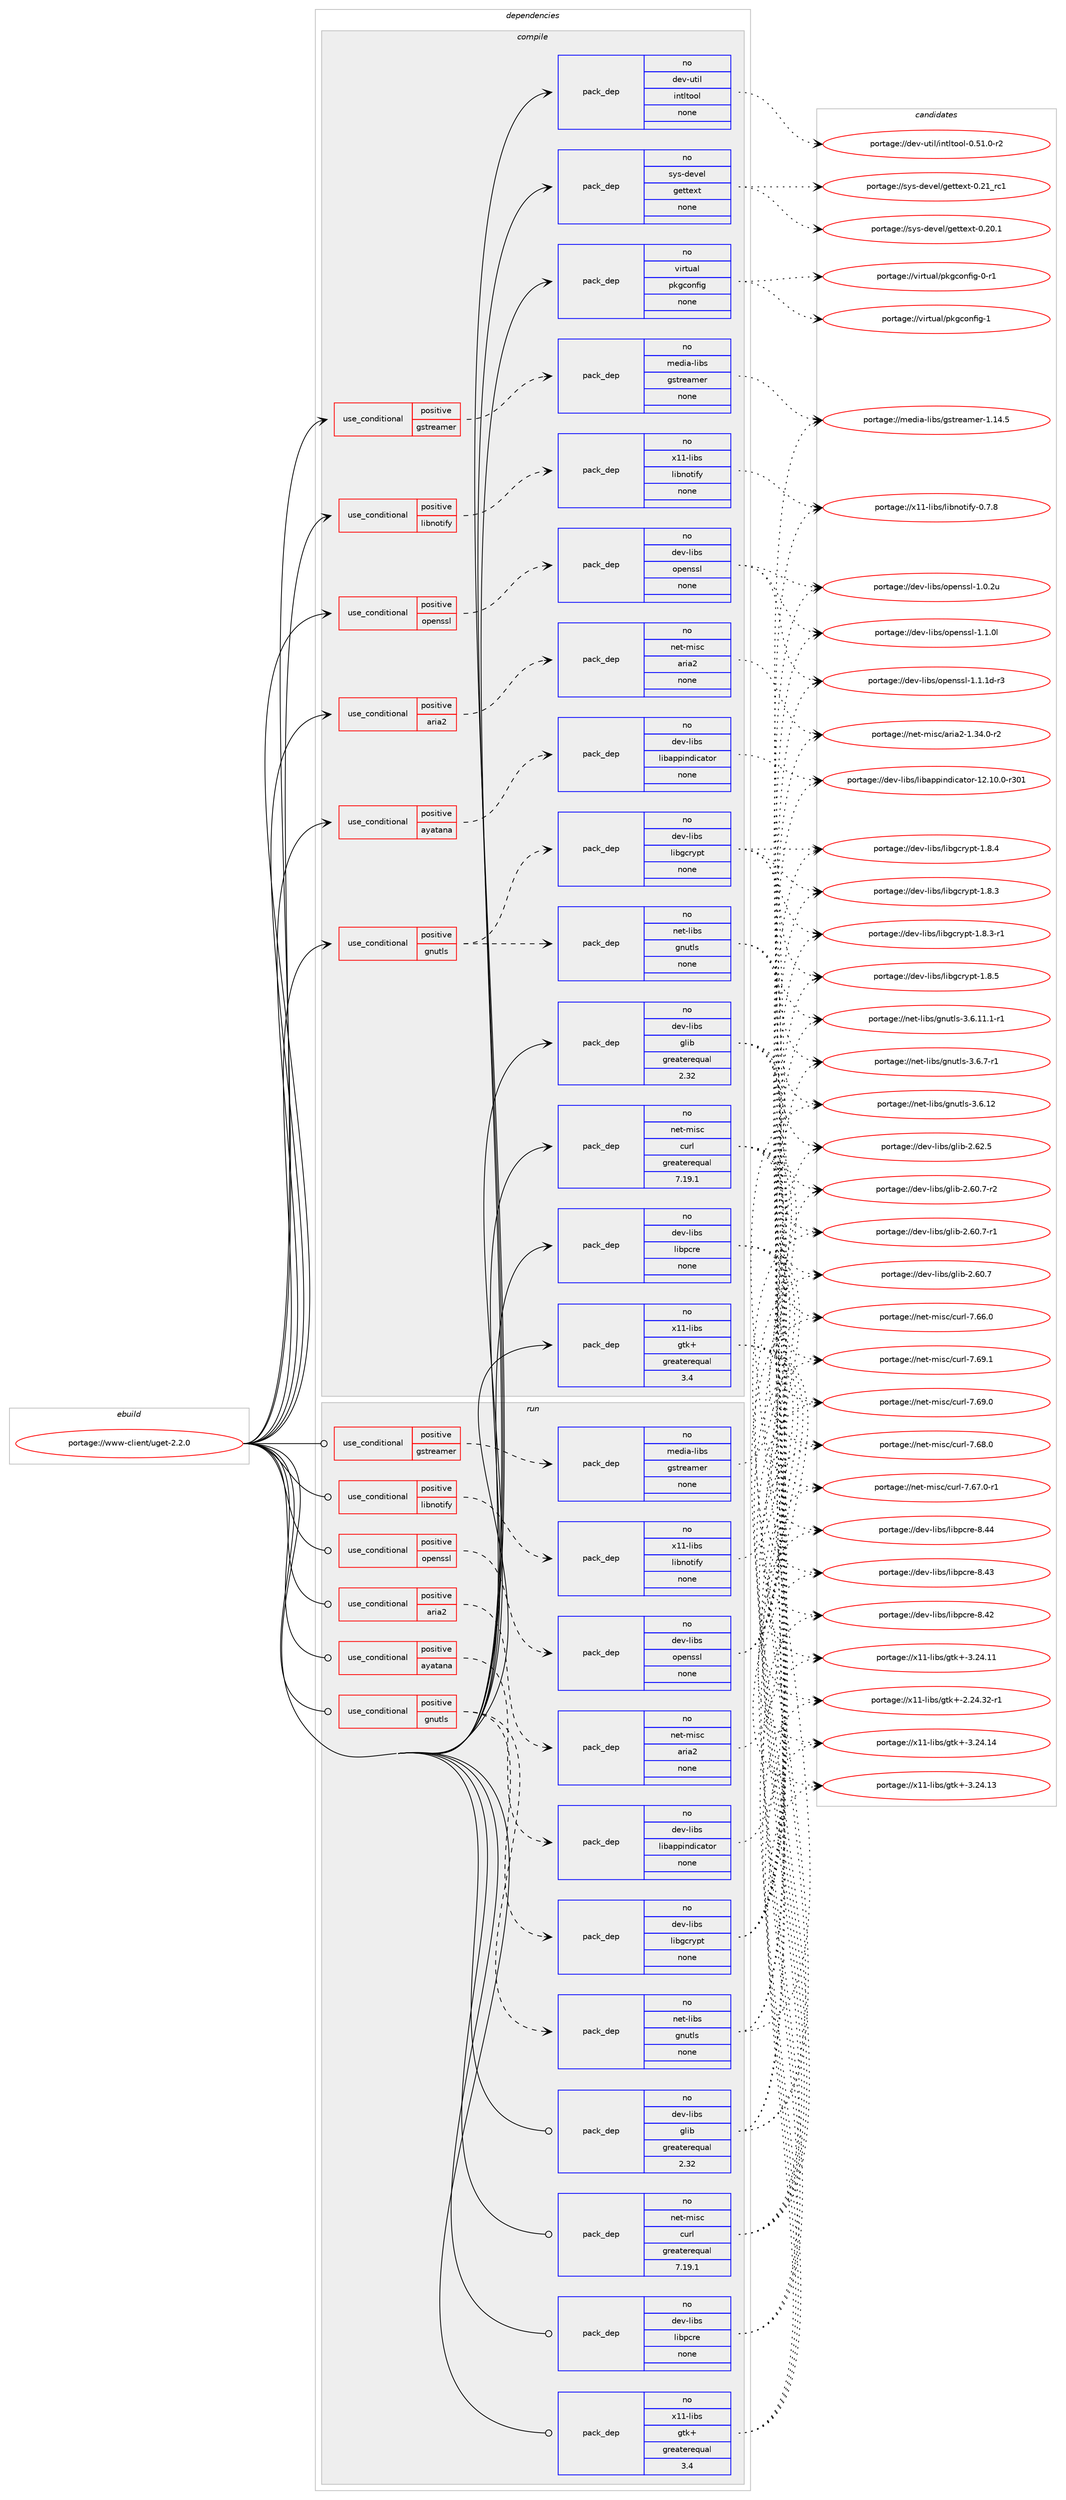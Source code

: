 digraph prolog {

# *************
# Graph options
# *************

newrank=true;
concentrate=true;
compound=true;
graph [rankdir=LR,fontname=Helvetica,fontsize=10,ranksep=1.5];#, ranksep=2.5, nodesep=0.2];
edge  [arrowhead=vee];
node  [fontname=Helvetica,fontsize=10];

# **********
# The ebuild
# **********

subgraph cluster_leftcol {
color=gray;
rank=same;
label=<<i>ebuild</i>>;
id [label="portage://www-client/uget-2.2.0", color=red, width=4, href="../www-client/uget-2.2.0.svg"];
}

# ****************
# The dependencies
# ****************

subgraph cluster_midcol {
color=gray;
label=<<i>dependencies</i>>;
subgraph cluster_compile {
fillcolor="#eeeeee";
style=filled;
label=<<i>compile</i>>;
subgraph cond705 {
dependency5764 [label=<<TABLE BORDER="0" CELLBORDER="1" CELLSPACING="0" CELLPADDING="4"><TR><TD ROWSPAN="3" CELLPADDING="10">use_conditional</TD></TR><TR><TD>positive</TD></TR><TR><TD>aria2</TD></TR></TABLE>>, shape=none, color=red];
subgraph pack5026 {
dependency5765 [label=<<TABLE BORDER="0" CELLBORDER="1" CELLSPACING="0" CELLPADDING="4" WIDTH="220"><TR><TD ROWSPAN="6" CELLPADDING="30">pack_dep</TD></TR><TR><TD WIDTH="110">no</TD></TR><TR><TD>net-misc</TD></TR><TR><TD>aria2</TD></TR><TR><TD>none</TD></TR><TR><TD></TD></TR></TABLE>>, shape=none, color=blue];
}
dependency5764:e -> dependency5765:w [weight=20,style="dashed",arrowhead="vee"];
}
id:e -> dependency5764:w [weight=20,style="solid",arrowhead="vee"];
subgraph cond706 {
dependency5766 [label=<<TABLE BORDER="0" CELLBORDER="1" CELLSPACING="0" CELLPADDING="4"><TR><TD ROWSPAN="3" CELLPADDING="10">use_conditional</TD></TR><TR><TD>positive</TD></TR><TR><TD>ayatana</TD></TR></TABLE>>, shape=none, color=red];
subgraph pack5027 {
dependency5767 [label=<<TABLE BORDER="0" CELLBORDER="1" CELLSPACING="0" CELLPADDING="4" WIDTH="220"><TR><TD ROWSPAN="6" CELLPADDING="30">pack_dep</TD></TR><TR><TD WIDTH="110">no</TD></TR><TR><TD>dev-libs</TD></TR><TR><TD>libappindicator</TD></TR><TR><TD>none</TD></TR><TR><TD></TD></TR></TABLE>>, shape=none, color=blue];
}
dependency5766:e -> dependency5767:w [weight=20,style="dashed",arrowhead="vee"];
}
id:e -> dependency5766:w [weight=20,style="solid",arrowhead="vee"];
subgraph cond707 {
dependency5768 [label=<<TABLE BORDER="0" CELLBORDER="1" CELLSPACING="0" CELLPADDING="4"><TR><TD ROWSPAN="3" CELLPADDING="10">use_conditional</TD></TR><TR><TD>positive</TD></TR><TR><TD>gnutls</TD></TR></TABLE>>, shape=none, color=red];
subgraph pack5028 {
dependency5769 [label=<<TABLE BORDER="0" CELLBORDER="1" CELLSPACING="0" CELLPADDING="4" WIDTH="220"><TR><TD ROWSPAN="6" CELLPADDING="30">pack_dep</TD></TR><TR><TD WIDTH="110">no</TD></TR><TR><TD>net-libs</TD></TR><TR><TD>gnutls</TD></TR><TR><TD>none</TD></TR><TR><TD></TD></TR></TABLE>>, shape=none, color=blue];
}
dependency5768:e -> dependency5769:w [weight=20,style="dashed",arrowhead="vee"];
subgraph pack5029 {
dependency5770 [label=<<TABLE BORDER="0" CELLBORDER="1" CELLSPACING="0" CELLPADDING="4" WIDTH="220"><TR><TD ROWSPAN="6" CELLPADDING="30">pack_dep</TD></TR><TR><TD WIDTH="110">no</TD></TR><TR><TD>dev-libs</TD></TR><TR><TD>libgcrypt</TD></TR><TR><TD>none</TD></TR><TR><TD></TD></TR></TABLE>>, shape=none, color=blue];
}
dependency5768:e -> dependency5770:w [weight=20,style="dashed",arrowhead="vee"];
}
id:e -> dependency5768:w [weight=20,style="solid",arrowhead="vee"];
subgraph cond708 {
dependency5771 [label=<<TABLE BORDER="0" CELLBORDER="1" CELLSPACING="0" CELLPADDING="4"><TR><TD ROWSPAN="3" CELLPADDING="10">use_conditional</TD></TR><TR><TD>positive</TD></TR><TR><TD>gstreamer</TD></TR></TABLE>>, shape=none, color=red];
subgraph pack5030 {
dependency5772 [label=<<TABLE BORDER="0" CELLBORDER="1" CELLSPACING="0" CELLPADDING="4" WIDTH="220"><TR><TD ROWSPAN="6" CELLPADDING="30">pack_dep</TD></TR><TR><TD WIDTH="110">no</TD></TR><TR><TD>media-libs</TD></TR><TR><TD>gstreamer</TD></TR><TR><TD>none</TD></TR><TR><TD></TD></TR></TABLE>>, shape=none, color=blue];
}
dependency5771:e -> dependency5772:w [weight=20,style="dashed",arrowhead="vee"];
}
id:e -> dependency5771:w [weight=20,style="solid",arrowhead="vee"];
subgraph cond709 {
dependency5773 [label=<<TABLE BORDER="0" CELLBORDER="1" CELLSPACING="0" CELLPADDING="4"><TR><TD ROWSPAN="3" CELLPADDING="10">use_conditional</TD></TR><TR><TD>positive</TD></TR><TR><TD>libnotify</TD></TR></TABLE>>, shape=none, color=red];
subgraph pack5031 {
dependency5774 [label=<<TABLE BORDER="0" CELLBORDER="1" CELLSPACING="0" CELLPADDING="4" WIDTH="220"><TR><TD ROWSPAN="6" CELLPADDING="30">pack_dep</TD></TR><TR><TD WIDTH="110">no</TD></TR><TR><TD>x11-libs</TD></TR><TR><TD>libnotify</TD></TR><TR><TD>none</TD></TR><TR><TD></TD></TR></TABLE>>, shape=none, color=blue];
}
dependency5773:e -> dependency5774:w [weight=20,style="dashed",arrowhead="vee"];
}
id:e -> dependency5773:w [weight=20,style="solid",arrowhead="vee"];
subgraph cond710 {
dependency5775 [label=<<TABLE BORDER="0" CELLBORDER="1" CELLSPACING="0" CELLPADDING="4"><TR><TD ROWSPAN="3" CELLPADDING="10">use_conditional</TD></TR><TR><TD>positive</TD></TR><TR><TD>openssl</TD></TR></TABLE>>, shape=none, color=red];
subgraph pack5032 {
dependency5776 [label=<<TABLE BORDER="0" CELLBORDER="1" CELLSPACING="0" CELLPADDING="4" WIDTH="220"><TR><TD ROWSPAN="6" CELLPADDING="30">pack_dep</TD></TR><TR><TD WIDTH="110">no</TD></TR><TR><TD>dev-libs</TD></TR><TR><TD>openssl</TD></TR><TR><TD>none</TD></TR><TR><TD></TD></TR></TABLE>>, shape=none, color=blue];
}
dependency5775:e -> dependency5776:w [weight=20,style="dashed",arrowhead="vee"];
}
id:e -> dependency5775:w [weight=20,style="solid",arrowhead="vee"];
subgraph pack5033 {
dependency5777 [label=<<TABLE BORDER="0" CELLBORDER="1" CELLSPACING="0" CELLPADDING="4" WIDTH="220"><TR><TD ROWSPAN="6" CELLPADDING="30">pack_dep</TD></TR><TR><TD WIDTH="110">no</TD></TR><TR><TD>dev-libs</TD></TR><TR><TD>glib</TD></TR><TR><TD>greaterequal</TD></TR><TR><TD>2.32</TD></TR></TABLE>>, shape=none, color=blue];
}
id:e -> dependency5777:w [weight=20,style="solid",arrowhead="vee"];
subgraph pack5034 {
dependency5778 [label=<<TABLE BORDER="0" CELLBORDER="1" CELLSPACING="0" CELLPADDING="4" WIDTH="220"><TR><TD ROWSPAN="6" CELLPADDING="30">pack_dep</TD></TR><TR><TD WIDTH="110">no</TD></TR><TR><TD>dev-libs</TD></TR><TR><TD>libpcre</TD></TR><TR><TD>none</TD></TR><TR><TD></TD></TR></TABLE>>, shape=none, color=blue];
}
id:e -> dependency5778:w [weight=20,style="solid",arrowhead="vee"];
subgraph pack5035 {
dependency5779 [label=<<TABLE BORDER="0" CELLBORDER="1" CELLSPACING="0" CELLPADDING="4" WIDTH="220"><TR><TD ROWSPAN="6" CELLPADDING="30">pack_dep</TD></TR><TR><TD WIDTH="110">no</TD></TR><TR><TD>dev-util</TD></TR><TR><TD>intltool</TD></TR><TR><TD>none</TD></TR><TR><TD></TD></TR></TABLE>>, shape=none, color=blue];
}
id:e -> dependency5779:w [weight=20,style="solid",arrowhead="vee"];
subgraph pack5036 {
dependency5780 [label=<<TABLE BORDER="0" CELLBORDER="1" CELLSPACING="0" CELLPADDING="4" WIDTH="220"><TR><TD ROWSPAN="6" CELLPADDING="30">pack_dep</TD></TR><TR><TD WIDTH="110">no</TD></TR><TR><TD>net-misc</TD></TR><TR><TD>curl</TD></TR><TR><TD>greaterequal</TD></TR><TR><TD>7.19.1</TD></TR></TABLE>>, shape=none, color=blue];
}
id:e -> dependency5780:w [weight=20,style="solid",arrowhead="vee"];
subgraph pack5037 {
dependency5781 [label=<<TABLE BORDER="0" CELLBORDER="1" CELLSPACING="0" CELLPADDING="4" WIDTH="220"><TR><TD ROWSPAN="6" CELLPADDING="30">pack_dep</TD></TR><TR><TD WIDTH="110">no</TD></TR><TR><TD>sys-devel</TD></TR><TR><TD>gettext</TD></TR><TR><TD>none</TD></TR><TR><TD></TD></TR></TABLE>>, shape=none, color=blue];
}
id:e -> dependency5781:w [weight=20,style="solid",arrowhead="vee"];
subgraph pack5038 {
dependency5782 [label=<<TABLE BORDER="0" CELLBORDER="1" CELLSPACING="0" CELLPADDING="4" WIDTH="220"><TR><TD ROWSPAN="6" CELLPADDING="30">pack_dep</TD></TR><TR><TD WIDTH="110">no</TD></TR><TR><TD>virtual</TD></TR><TR><TD>pkgconfig</TD></TR><TR><TD>none</TD></TR><TR><TD></TD></TR></TABLE>>, shape=none, color=blue];
}
id:e -> dependency5782:w [weight=20,style="solid",arrowhead="vee"];
subgraph pack5039 {
dependency5783 [label=<<TABLE BORDER="0" CELLBORDER="1" CELLSPACING="0" CELLPADDING="4" WIDTH="220"><TR><TD ROWSPAN="6" CELLPADDING="30">pack_dep</TD></TR><TR><TD WIDTH="110">no</TD></TR><TR><TD>x11-libs</TD></TR><TR><TD>gtk+</TD></TR><TR><TD>greaterequal</TD></TR><TR><TD>3.4</TD></TR></TABLE>>, shape=none, color=blue];
}
id:e -> dependency5783:w [weight=20,style="solid",arrowhead="vee"];
}
subgraph cluster_compileandrun {
fillcolor="#eeeeee";
style=filled;
label=<<i>compile and run</i>>;
}
subgraph cluster_run {
fillcolor="#eeeeee";
style=filled;
label=<<i>run</i>>;
subgraph cond711 {
dependency5784 [label=<<TABLE BORDER="0" CELLBORDER="1" CELLSPACING="0" CELLPADDING="4"><TR><TD ROWSPAN="3" CELLPADDING="10">use_conditional</TD></TR><TR><TD>positive</TD></TR><TR><TD>aria2</TD></TR></TABLE>>, shape=none, color=red];
subgraph pack5040 {
dependency5785 [label=<<TABLE BORDER="0" CELLBORDER="1" CELLSPACING="0" CELLPADDING="4" WIDTH="220"><TR><TD ROWSPAN="6" CELLPADDING="30">pack_dep</TD></TR><TR><TD WIDTH="110">no</TD></TR><TR><TD>net-misc</TD></TR><TR><TD>aria2</TD></TR><TR><TD>none</TD></TR><TR><TD></TD></TR></TABLE>>, shape=none, color=blue];
}
dependency5784:e -> dependency5785:w [weight=20,style="dashed",arrowhead="vee"];
}
id:e -> dependency5784:w [weight=20,style="solid",arrowhead="odot"];
subgraph cond712 {
dependency5786 [label=<<TABLE BORDER="0" CELLBORDER="1" CELLSPACING="0" CELLPADDING="4"><TR><TD ROWSPAN="3" CELLPADDING="10">use_conditional</TD></TR><TR><TD>positive</TD></TR><TR><TD>ayatana</TD></TR></TABLE>>, shape=none, color=red];
subgraph pack5041 {
dependency5787 [label=<<TABLE BORDER="0" CELLBORDER="1" CELLSPACING="0" CELLPADDING="4" WIDTH="220"><TR><TD ROWSPAN="6" CELLPADDING="30">pack_dep</TD></TR><TR><TD WIDTH="110">no</TD></TR><TR><TD>dev-libs</TD></TR><TR><TD>libappindicator</TD></TR><TR><TD>none</TD></TR><TR><TD></TD></TR></TABLE>>, shape=none, color=blue];
}
dependency5786:e -> dependency5787:w [weight=20,style="dashed",arrowhead="vee"];
}
id:e -> dependency5786:w [weight=20,style="solid",arrowhead="odot"];
subgraph cond713 {
dependency5788 [label=<<TABLE BORDER="0" CELLBORDER="1" CELLSPACING="0" CELLPADDING="4"><TR><TD ROWSPAN="3" CELLPADDING="10">use_conditional</TD></TR><TR><TD>positive</TD></TR><TR><TD>gnutls</TD></TR></TABLE>>, shape=none, color=red];
subgraph pack5042 {
dependency5789 [label=<<TABLE BORDER="0" CELLBORDER="1" CELLSPACING="0" CELLPADDING="4" WIDTH="220"><TR><TD ROWSPAN="6" CELLPADDING="30">pack_dep</TD></TR><TR><TD WIDTH="110">no</TD></TR><TR><TD>net-libs</TD></TR><TR><TD>gnutls</TD></TR><TR><TD>none</TD></TR><TR><TD></TD></TR></TABLE>>, shape=none, color=blue];
}
dependency5788:e -> dependency5789:w [weight=20,style="dashed",arrowhead="vee"];
subgraph pack5043 {
dependency5790 [label=<<TABLE BORDER="0" CELLBORDER="1" CELLSPACING="0" CELLPADDING="4" WIDTH="220"><TR><TD ROWSPAN="6" CELLPADDING="30">pack_dep</TD></TR><TR><TD WIDTH="110">no</TD></TR><TR><TD>dev-libs</TD></TR><TR><TD>libgcrypt</TD></TR><TR><TD>none</TD></TR><TR><TD></TD></TR></TABLE>>, shape=none, color=blue];
}
dependency5788:e -> dependency5790:w [weight=20,style="dashed",arrowhead="vee"];
}
id:e -> dependency5788:w [weight=20,style="solid",arrowhead="odot"];
subgraph cond714 {
dependency5791 [label=<<TABLE BORDER="0" CELLBORDER="1" CELLSPACING="0" CELLPADDING="4"><TR><TD ROWSPAN="3" CELLPADDING="10">use_conditional</TD></TR><TR><TD>positive</TD></TR><TR><TD>gstreamer</TD></TR></TABLE>>, shape=none, color=red];
subgraph pack5044 {
dependency5792 [label=<<TABLE BORDER="0" CELLBORDER="1" CELLSPACING="0" CELLPADDING="4" WIDTH="220"><TR><TD ROWSPAN="6" CELLPADDING="30">pack_dep</TD></TR><TR><TD WIDTH="110">no</TD></TR><TR><TD>media-libs</TD></TR><TR><TD>gstreamer</TD></TR><TR><TD>none</TD></TR><TR><TD></TD></TR></TABLE>>, shape=none, color=blue];
}
dependency5791:e -> dependency5792:w [weight=20,style="dashed",arrowhead="vee"];
}
id:e -> dependency5791:w [weight=20,style="solid",arrowhead="odot"];
subgraph cond715 {
dependency5793 [label=<<TABLE BORDER="0" CELLBORDER="1" CELLSPACING="0" CELLPADDING="4"><TR><TD ROWSPAN="3" CELLPADDING="10">use_conditional</TD></TR><TR><TD>positive</TD></TR><TR><TD>libnotify</TD></TR></TABLE>>, shape=none, color=red];
subgraph pack5045 {
dependency5794 [label=<<TABLE BORDER="0" CELLBORDER="1" CELLSPACING="0" CELLPADDING="4" WIDTH="220"><TR><TD ROWSPAN="6" CELLPADDING="30">pack_dep</TD></TR><TR><TD WIDTH="110">no</TD></TR><TR><TD>x11-libs</TD></TR><TR><TD>libnotify</TD></TR><TR><TD>none</TD></TR><TR><TD></TD></TR></TABLE>>, shape=none, color=blue];
}
dependency5793:e -> dependency5794:w [weight=20,style="dashed",arrowhead="vee"];
}
id:e -> dependency5793:w [weight=20,style="solid",arrowhead="odot"];
subgraph cond716 {
dependency5795 [label=<<TABLE BORDER="0" CELLBORDER="1" CELLSPACING="0" CELLPADDING="4"><TR><TD ROWSPAN="3" CELLPADDING="10">use_conditional</TD></TR><TR><TD>positive</TD></TR><TR><TD>openssl</TD></TR></TABLE>>, shape=none, color=red];
subgraph pack5046 {
dependency5796 [label=<<TABLE BORDER="0" CELLBORDER="1" CELLSPACING="0" CELLPADDING="4" WIDTH="220"><TR><TD ROWSPAN="6" CELLPADDING="30">pack_dep</TD></TR><TR><TD WIDTH="110">no</TD></TR><TR><TD>dev-libs</TD></TR><TR><TD>openssl</TD></TR><TR><TD>none</TD></TR><TR><TD></TD></TR></TABLE>>, shape=none, color=blue];
}
dependency5795:e -> dependency5796:w [weight=20,style="dashed",arrowhead="vee"];
}
id:e -> dependency5795:w [weight=20,style="solid",arrowhead="odot"];
subgraph pack5047 {
dependency5797 [label=<<TABLE BORDER="0" CELLBORDER="1" CELLSPACING="0" CELLPADDING="4" WIDTH="220"><TR><TD ROWSPAN="6" CELLPADDING="30">pack_dep</TD></TR><TR><TD WIDTH="110">no</TD></TR><TR><TD>dev-libs</TD></TR><TR><TD>glib</TD></TR><TR><TD>greaterequal</TD></TR><TR><TD>2.32</TD></TR></TABLE>>, shape=none, color=blue];
}
id:e -> dependency5797:w [weight=20,style="solid",arrowhead="odot"];
subgraph pack5048 {
dependency5798 [label=<<TABLE BORDER="0" CELLBORDER="1" CELLSPACING="0" CELLPADDING="4" WIDTH="220"><TR><TD ROWSPAN="6" CELLPADDING="30">pack_dep</TD></TR><TR><TD WIDTH="110">no</TD></TR><TR><TD>dev-libs</TD></TR><TR><TD>libpcre</TD></TR><TR><TD>none</TD></TR><TR><TD></TD></TR></TABLE>>, shape=none, color=blue];
}
id:e -> dependency5798:w [weight=20,style="solid",arrowhead="odot"];
subgraph pack5049 {
dependency5799 [label=<<TABLE BORDER="0" CELLBORDER="1" CELLSPACING="0" CELLPADDING="4" WIDTH="220"><TR><TD ROWSPAN="6" CELLPADDING="30">pack_dep</TD></TR><TR><TD WIDTH="110">no</TD></TR><TR><TD>net-misc</TD></TR><TR><TD>curl</TD></TR><TR><TD>greaterequal</TD></TR><TR><TD>7.19.1</TD></TR></TABLE>>, shape=none, color=blue];
}
id:e -> dependency5799:w [weight=20,style="solid",arrowhead="odot"];
subgraph pack5050 {
dependency5800 [label=<<TABLE BORDER="0" CELLBORDER="1" CELLSPACING="0" CELLPADDING="4" WIDTH="220"><TR><TD ROWSPAN="6" CELLPADDING="30">pack_dep</TD></TR><TR><TD WIDTH="110">no</TD></TR><TR><TD>x11-libs</TD></TR><TR><TD>gtk+</TD></TR><TR><TD>greaterequal</TD></TR><TR><TD>3.4</TD></TR></TABLE>>, shape=none, color=blue];
}
id:e -> dependency5800:w [weight=20,style="solid",arrowhead="odot"];
}
}

# **************
# The candidates
# **************

subgraph cluster_choices {
rank=same;
color=gray;
label=<<i>candidates</i>>;

subgraph choice5026 {
color=black;
nodesep=1;
choice110101116451091051159947971141059750454946515246484511450 [label="portage://net-misc/aria2-1.34.0-r2", color=red, width=4,href="../net-misc/aria2-1.34.0-r2.svg"];
dependency5765:e -> choice110101116451091051159947971141059750454946515246484511450:w [style=dotted,weight="100"];
}
subgraph choice5027 {
color=black;
nodesep=1;
choice10010111845108105981154710810598971121121051101001059997116111114454950464948464845114514849 [label="portage://dev-libs/libappindicator-12.10.0-r301", color=red, width=4,href="../dev-libs/libappindicator-12.10.0-r301.svg"];
dependency5767:e -> choice10010111845108105981154710810598971121121051101001059997116111114454950464948464845114514849:w [style=dotted,weight="100"];
}
subgraph choice5028 {
color=black;
nodesep=1;
choice1101011164510810598115471031101171161081154551465446554511449 [label="portage://net-libs/gnutls-3.6.7-r1", color=red, width=4,href="../net-libs/gnutls-3.6.7-r1.svg"];
choice11010111645108105981154710311011711610811545514654464950 [label="portage://net-libs/gnutls-3.6.12", color=red, width=4,href="../net-libs/gnutls-3.6.12.svg"];
choice1101011164510810598115471031101171161081154551465446494946494511449 [label="portage://net-libs/gnutls-3.6.11.1-r1", color=red, width=4,href="../net-libs/gnutls-3.6.11.1-r1.svg"];
dependency5769:e -> choice1101011164510810598115471031101171161081154551465446554511449:w [style=dotted,weight="100"];
dependency5769:e -> choice11010111645108105981154710311011711610811545514654464950:w [style=dotted,weight="100"];
dependency5769:e -> choice1101011164510810598115471031101171161081154551465446494946494511449:w [style=dotted,weight="100"];
}
subgraph choice5029 {
color=black;
nodesep=1;
choice1001011184510810598115471081059810399114121112116454946564653 [label="portage://dev-libs/libgcrypt-1.8.5", color=red, width=4,href="../dev-libs/libgcrypt-1.8.5.svg"];
choice1001011184510810598115471081059810399114121112116454946564652 [label="portage://dev-libs/libgcrypt-1.8.4", color=red, width=4,href="../dev-libs/libgcrypt-1.8.4.svg"];
choice10010111845108105981154710810598103991141211121164549465646514511449 [label="portage://dev-libs/libgcrypt-1.8.3-r1", color=red, width=4,href="../dev-libs/libgcrypt-1.8.3-r1.svg"];
choice1001011184510810598115471081059810399114121112116454946564651 [label="portage://dev-libs/libgcrypt-1.8.3", color=red, width=4,href="../dev-libs/libgcrypt-1.8.3.svg"];
dependency5770:e -> choice1001011184510810598115471081059810399114121112116454946564653:w [style=dotted,weight="100"];
dependency5770:e -> choice1001011184510810598115471081059810399114121112116454946564652:w [style=dotted,weight="100"];
dependency5770:e -> choice10010111845108105981154710810598103991141211121164549465646514511449:w [style=dotted,weight="100"];
dependency5770:e -> choice1001011184510810598115471081059810399114121112116454946564651:w [style=dotted,weight="100"];
}
subgraph choice5030 {
color=black;
nodesep=1;
choice109101100105974510810598115471031151161141019710910111445494649524653 [label="portage://media-libs/gstreamer-1.14.5", color=red, width=4,href="../media-libs/gstreamer-1.14.5.svg"];
dependency5772:e -> choice109101100105974510810598115471031151161141019710910111445494649524653:w [style=dotted,weight="100"];
}
subgraph choice5031 {
color=black;
nodesep=1;
choice120494945108105981154710810598110111116105102121454846554656 [label="portage://x11-libs/libnotify-0.7.8", color=red, width=4,href="../x11-libs/libnotify-0.7.8.svg"];
dependency5774:e -> choice120494945108105981154710810598110111116105102121454846554656:w [style=dotted,weight="100"];
}
subgraph choice5032 {
color=black;
nodesep=1;
choice1001011184510810598115471111121011101151151084549464946491004511451 [label="portage://dev-libs/openssl-1.1.1d-r3", color=red, width=4,href="../dev-libs/openssl-1.1.1d-r3.svg"];
choice100101118451081059811547111112101110115115108454946494648108 [label="portage://dev-libs/openssl-1.1.0l", color=red, width=4,href="../dev-libs/openssl-1.1.0l.svg"];
choice100101118451081059811547111112101110115115108454946484650117 [label="portage://dev-libs/openssl-1.0.2u", color=red, width=4,href="../dev-libs/openssl-1.0.2u.svg"];
dependency5776:e -> choice1001011184510810598115471111121011101151151084549464946491004511451:w [style=dotted,weight="100"];
dependency5776:e -> choice100101118451081059811547111112101110115115108454946494648108:w [style=dotted,weight="100"];
dependency5776:e -> choice100101118451081059811547111112101110115115108454946484650117:w [style=dotted,weight="100"];
}
subgraph choice5033 {
color=black;
nodesep=1;
choice1001011184510810598115471031081059845504654504653 [label="portage://dev-libs/glib-2.62.5", color=red, width=4,href="../dev-libs/glib-2.62.5.svg"];
choice10010111845108105981154710310810598455046544846554511450 [label="portage://dev-libs/glib-2.60.7-r2", color=red, width=4,href="../dev-libs/glib-2.60.7-r2.svg"];
choice10010111845108105981154710310810598455046544846554511449 [label="portage://dev-libs/glib-2.60.7-r1", color=red, width=4,href="../dev-libs/glib-2.60.7-r1.svg"];
choice1001011184510810598115471031081059845504654484655 [label="portage://dev-libs/glib-2.60.7", color=red, width=4,href="../dev-libs/glib-2.60.7.svg"];
dependency5777:e -> choice1001011184510810598115471031081059845504654504653:w [style=dotted,weight="100"];
dependency5777:e -> choice10010111845108105981154710310810598455046544846554511450:w [style=dotted,weight="100"];
dependency5777:e -> choice10010111845108105981154710310810598455046544846554511449:w [style=dotted,weight="100"];
dependency5777:e -> choice1001011184510810598115471031081059845504654484655:w [style=dotted,weight="100"];
}
subgraph choice5034 {
color=black;
nodesep=1;
choice10010111845108105981154710810598112991141014556465252 [label="portage://dev-libs/libpcre-8.44", color=red, width=4,href="../dev-libs/libpcre-8.44.svg"];
choice10010111845108105981154710810598112991141014556465251 [label="portage://dev-libs/libpcre-8.43", color=red, width=4,href="../dev-libs/libpcre-8.43.svg"];
choice10010111845108105981154710810598112991141014556465250 [label="portage://dev-libs/libpcre-8.42", color=red, width=4,href="../dev-libs/libpcre-8.42.svg"];
dependency5778:e -> choice10010111845108105981154710810598112991141014556465252:w [style=dotted,weight="100"];
dependency5778:e -> choice10010111845108105981154710810598112991141014556465251:w [style=dotted,weight="100"];
dependency5778:e -> choice10010111845108105981154710810598112991141014556465250:w [style=dotted,weight="100"];
}
subgraph choice5035 {
color=black;
nodesep=1;
choice1001011184511711610510847105110116108116111111108454846534946484511450 [label="portage://dev-util/intltool-0.51.0-r2", color=red, width=4,href="../dev-util/intltool-0.51.0-r2.svg"];
dependency5779:e -> choice1001011184511711610510847105110116108116111111108454846534946484511450:w [style=dotted,weight="100"];
}
subgraph choice5036 {
color=black;
nodesep=1;
choice1101011164510910511599479911711410845554654574649 [label="portage://net-misc/curl-7.69.1", color=red, width=4,href="../net-misc/curl-7.69.1.svg"];
choice1101011164510910511599479911711410845554654574648 [label="portage://net-misc/curl-7.69.0", color=red, width=4,href="../net-misc/curl-7.69.0.svg"];
choice1101011164510910511599479911711410845554654564648 [label="portage://net-misc/curl-7.68.0", color=red, width=4,href="../net-misc/curl-7.68.0.svg"];
choice11010111645109105115994799117114108455546545546484511449 [label="portage://net-misc/curl-7.67.0-r1", color=red, width=4,href="../net-misc/curl-7.67.0-r1.svg"];
choice1101011164510910511599479911711410845554654544648 [label="portage://net-misc/curl-7.66.0", color=red, width=4,href="../net-misc/curl-7.66.0.svg"];
dependency5780:e -> choice1101011164510910511599479911711410845554654574649:w [style=dotted,weight="100"];
dependency5780:e -> choice1101011164510910511599479911711410845554654574648:w [style=dotted,weight="100"];
dependency5780:e -> choice1101011164510910511599479911711410845554654564648:w [style=dotted,weight="100"];
dependency5780:e -> choice11010111645109105115994799117114108455546545546484511449:w [style=dotted,weight="100"];
dependency5780:e -> choice1101011164510910511599479911711410845554654544648:w [style=dotted,weight="100"];
}
subgraph choice5037 {
color=black;
nodesep=1;
choice11512111545100101118101108471031011161161011201164548465049951149949 [label="portage://sys-devel/gettext-0.21_rc1", color=red, width=4,href="../sys-devel/gettext-0.21_rc1.svg"];
choice115121115451001011181011084710310111611610112011645484650484649 [label="portage://sys-devel/gettext-0.20.1", color=red, width=4,href="../sys-devel/gettext-0.20.1.svg"];
dependency5781:e -> choice11512111545100101118101108471031011161161011201164548465049951149949:w [style=dotted,weight="100"];
dependency5781:e -> choice115121115451001011181011084710310111611610112011645484650484649:w [style=dotted,weight="100"];
}
subgraph choice5038 {
color=black;
nodesep=1;
choice1181051141161179710847112107103991111101021051034549 [label="portage://virtual/pkgconfig-1", color=red, width=4,href="../virtual/pkgconfig-1.svg"];
choice11810511411611797108471121071039911111010210510345484511449 [label="portage://virtual/pkgconfig-0-r1", color=red, width=4,href="../virtual/pkgconfig-0-r1.svg"];
dependency5782:e -> choice1181051141161179710847112107103991111101021051034549:w [style=dotted,weight="100"];
dependency5782:e -> choice11810511411611797108471121071039911111010210510345484511449:w [style=dotted,weight="100"];
}
subgraph choice5039 {
color=black;
nodesep=1;
choice1204949451081059811547103116107434551465052464952 [label="portage://x11-libs/gtk+-3.24.14", color=red, width=4,href="../x11-libs/gtk+-3.24.14.svg"];
choice1204949451081059811547103116107434551465052464951 [label="portage://x11-libs/gtk+-3.24.13", color=red, width=4,href="../x11-libs/gtk+-3.24.13.svg"];
choice1204949451081059811547103116107434551465052464949 [label="portage://x11-libs/gtk+-3.24.11", color=red, width=4,href="../x11-libs/gtk+-3.24.11.svg"];
choice12049494510810598115471031161074345504650524651504511449 [label="portage://x11-libs/gtk+-2.24.32-r1", color=red, width=4,href="../x11-libs/gtk+-2.24.32-r1.svg"];
dependency5783:e -> choice1204949451081059811547103116107434551465052464952:w [style=dotted,weight="100"];
dependency5783:e -> choice1204949451081059811547103116107434551465052464951:w [style=dotted,weight="100"];
dependency5783:e -> choice1204949451081059811547103116107434551465052464949:w [style=dotted,weight="100"];
dependency5783:e -> choice12049494510810598115471031161074345504650524651504511449:w [style=dotted,weight="100"];
}
subgraph choice5040 {
color=black;
nodesep=1;
choice110101116451091051159947971141059750454946515246484511450 [label="portage://net-misc/aria2-1.34.0-r2", color=red, width=4,href="../net-misc/aria2-1.34.0-r2.svg"];
dependency5785:e -> choice110101116451091051159947971141059750454946515246484511450:w [style=dotted,weight="100"];
}
subgraph choice5041 {
color=black;
nodesep=1;
choice10010111845108105981154710810598971121121051101001059997116111114454950464948464845114514849 [label="portage://dev-libs/libappindicator-12.10.0-r301", color=red, width=4,href="../dev-libs/libappindicator-12.10.0-r301.svg"];
dependency5787:e -> choice10010111845108105981154710810598971121121051101001059997116111114454950464948464845114514849:w [style=dotted,weight="100"];
}
subgraph choice5042 {
color=black;
nodesep=1;
choice1101011164510810598115471031101171161081154551465446554511449 [label="portage://net-libs/gnutls-3.6.7-r1", color=red, width=4,href="../net-libs/gnutls-3.6.7-r1.svg"];
choice11010111645108105981154710311011711610811545514654464950 [label="portage://net-libs/gnutls-3.6.12", color=red, width=4,href="../net-libs/gnutls-3.6.12.svg"];
choice1101011164510810598115471031101171161081154551465446494946494511449 [label="portage://net-libs/gnutls-3.6.11.1-r1", color=red, width=4,href="../net-libs/gnutls-3.6.11.1-r1.svg"];
dependency5789:e -> choice1101011164510810598115471031101171161081154551465446554511449:w [style=dotted,weight="100"];
dependency5789:e -> choice11010111645108105981154710311011711610811545514654464950:w [style=dotted,weight="100"];
dependency5789:e -> choice1101011164510810598115471031101171161081154551465446494946494511449:w [style=dotted,weight="100"];
}
subgraph choice5043 {
color=black;
nodesep=1;
choice1001011184510810598115471081059810399114121112116454946564653 [label="portage://dev-libs/libgcrypt-1.8.5", color=red, width=4,href="../dev-libs/libgcrypt-1.8.5.svg"];
choice1001011184510810598115471081059810399114121112116454946564652 [label="portage://dev-libs/libgcrypt-1.8.4", color=red, width=4,href="../dev-libs/libgcrypt-1.8.4.svg"];
choice10010111845108105981154710810598103991141211121164549465646514511449 [label="portage://dev-libs/libgcrypt-1.8.3-r1", color=red, width=4,href="../dev-libs/libgcrypt-1.8.3-r1.svg"];
choice1001011184510810598115471081059810399114121112116454946564651 [label="portage://dev-libs/libgcrypt-1.8.3", color=red, width=4,href="../dev-libs/libgcrypt-1.8.3.svg"];
dependency5790:e -> choice1001011184510810598115471081059810399114121112116454946564653:w [style=dotted,weight="100"];
dependency5790:e -> choice1001011184510810598115471081059810399114121112116454946564652:w [style=dotted,weight="100"];
dependency5790:e -> choice10010111845108105981154710810598103991141211121164549465646514511449:w [style=dotted,weight="100"];
dependency5790:e -> choice1001011184510810598115471081059810399114121112116454946564651:w [style=dotted,weight="100"];
}
subgraph choice5044 {
color=black;
nodesep=1;
choice109101100105974510810598115471031151161141019710910111445494649524653 [label="portage://media-libs/gstreamer-1.14.5", color=red, width=4,href="../media-libs/gstreamer-1.14.5.svg"];
dependency5792:e -> choice109101100105974510810598115471031151161141019710910111445494649524653:w [style=dotted,weight="100"];
}
subgraph choice5045 {
color=black;
nodesep=1;
choice120494945108105981154710810598110111116105102121454846554656 [label="portage://x11-libs/libnotify-0.7.8", color=red, width=4,href="../x11-libs/libnotify-0.7.8.svg"];
dependency5794:e -> choice120494945108105981154710810598110111116105102121454846554656:w [style=dotted,weight="100"];
}
subgraph choice5046 {
color=black;
nodesep=1;
choice1001011184510810598115471111121011101151151084549464946491004511451 [label="portage://dev-libs/openssl-1.1.1d-r3", color=red, width=4,href="../dev-libs/openssl-1.1.1d-r3.svg"];
choice100101118451081059811547111112101110115115108454946494648108 [label="portage://dev-libs/openssl-1.1.0l", color=red, width=4,href="../dev-libs/openssl-1.1.0l.svg"];
choice100101118451081059811547111112101110115115108454946484650117 [label="portage://dev-libs/openssl-1.0.2u", color=red, width=4,href="../dev-libs/openssl-1.0.2u.svg"];
dependency5796:e -> choice1001011184510810598115471111121011101151151084549464946491004511451:w [style=dotted,weight="100"];
dependency5796:e -> choice100101118451081059811547111112101110115115108454946494648108:w [style=dotted,weight="100"];
dependency5796:e -> choice100101118451081059811547111112101110115115108454946484650117:w [style=dotted,weight="100"];
}
subgraph choice5047 {
color=black;
nodesep=1;
choice1001011184510810598115471031081059845504654504653 [label="portage://dev-libs/glib-2.62.5", color=red, width=4,href="../dev-libs/glib-2.62.5.svg"];
choice10010111845108105981154710310810598455046544846554511450 [label="portage://dev-libs/glib-2.60.7-r2", color=red, width=4,href="../dev-libs/glib-2.60.7-r2.svg"];
choice10010111845108105981154710310810598455046544846554511449 [label="portage://dev-libs/glib-2.60.7-r1", color=red, width=4,href="../dev-libs/glib-2.60.7-r1.svg"];
choice1001011184510810598115471031081059845504654484655 [label="portage://dev-libs/glib-2.60.7", color=red, width=4,href="../dev-libs/glib-2.60.7.svg"];
dependency5797:e -> choice1001011184510810598115471031081059845504654504653:w [style=dotted,weight="100"];
dependency5797:e -> choice10010111845108105981154710310810598455046544846554511450:w [style=dotted,weight="100"];
dependency5797:e -> choice10010111845108105981154710310810598455046544846554511449:w [style=dotted,weight="100"];
dependency5797:e -> choice1001011184510810598115471031081059845504654484655:w [style=dotted,weight="100"];
}
subgraph choice5048 {
color=black;
nodesep=1;
choice10010111845108105981154710810598112991141014556465252 [label="portage://dev-libs/libpcre-8.44", color=red, width=4,href="../dev-libs/libpcre-8.44.svg"];
choice10010111845108105981154710810598112991141014556465251 [label="portage://dev-libs/libpcre-8.43", color=red, width=4,href="../dev-libs/libpcre-8.43.svg"];
choice10010111845108105981154710810598112991141014556465250 [label="portage://dev-libs/libpcre-8.42", color=red, width=4,href="../dev-libs/libpcre-8.42.svg"];
dependency5798:e -> choice10010111845108105981154710810598112991141014556465252:w [style=dotted,weight="100"];
dependency5798:e -> choice10010111845108105981154710810598112991141014556465251:w [style=dotted,weight="100"];
dependency5798:e -> choice10010111845108105981154710810598112991141014556465250:w [style=dotted,weight="100"];
}
subgraph choice5049 {
color=black;
nodesep=1;
choice1101011164510910511599479911711410845554654574649 [label="portage://net-misc/curl-7.69.1", color=red, width=4,href="../net-misc/curl-7.69.1.svg"];
choice1101011164510910511599479911711410845554654574648 [label="portage://net-misc/curl-7.69.0", color=red, width=4,href="../net-misc/curl-7.69.0.svg"];
choice1101011164510910511599479911711410845554654564648 [label="portage://net-misc/curl-7.68.0", color=red, width=4,href="../net-misc/curl-7.68.0.svg"];
choice11010111645109105115994799117114108455546545546484511449 [label="portage://net-misc/curl-7.67.0-r1", color=red, width=4,href="../net-misc/curl-7.67.0-r1.svg"];
choice1101011164510910511599479911711410845554654544648 [label="portage://net-misc/curl-7.66.0", color=red, width=4,href="../net-misc/curl-7.66.0.svg"];
dependency5799:e -> choice1101011164510910511599479911711410845554654574649:w [style=dotted,weight="100"];
dependency5799:e -> choice1101011164510910511599479911711410845554654574648:w [style=dotted,weight="100"];
dependency5799:e -> choice1101011164510910511599479911711410845554654564648:w [style=dotted,weight="100"];
dependency5799:e -> choice11010111645109105115994799117114108455546545546484511449:w [style=dotted,weight="100"];
dependency5799:e -> choice1101011164510910511599479911711410845554654544648:w [style=dotted,weight="100"];
}
subgraph choice5050 {
color=black;
nodesep=1;
choice1204949451081059811547103116107434551465052464952 [label="portage://x11-libs/gtk+-3.24.14", color=red, width=4,href="../x11-libs/gtk+-3.24.14.svg"];
choice1204949451081059811547103116107434551465052464951 [label="portage://x11-libs/gtk+-3.24.13", color=red, width=4,href="../x11-libs/gtk+-3.24.13.svg"];
choice1204949451081059811547103116107434551465052464949 [label="portage://x11-libs/gtk+-3.24.11", color=red, width=4,href="../x11-libs/gtk+-3.24.11.svg"];
choice12049494510810598115471031161074345504650524651504511449 [label="portage://x11-libs/gtk+-2.24.32-r1", color=red, width=4,href="../x11-libs/gtk+-2.24.32-r1.svg"];
dependency5800:e -> choice1204949451081059811547103116107434551465052464952:w [style=dotted,weight="100"];
dependency5800:e -> choice1204949451081059811547103116107434551465052464951:w [style=dotted,weight="100"];
dependency5800:e -> choice1204949451081059811547103116107434551465052464949:w [style=dotted,weight="100"];
dependency5800:e -> choice12049494510810598115471031161074345504650524651504511449:w [style=dotted,weight="100"];
}
}

}
